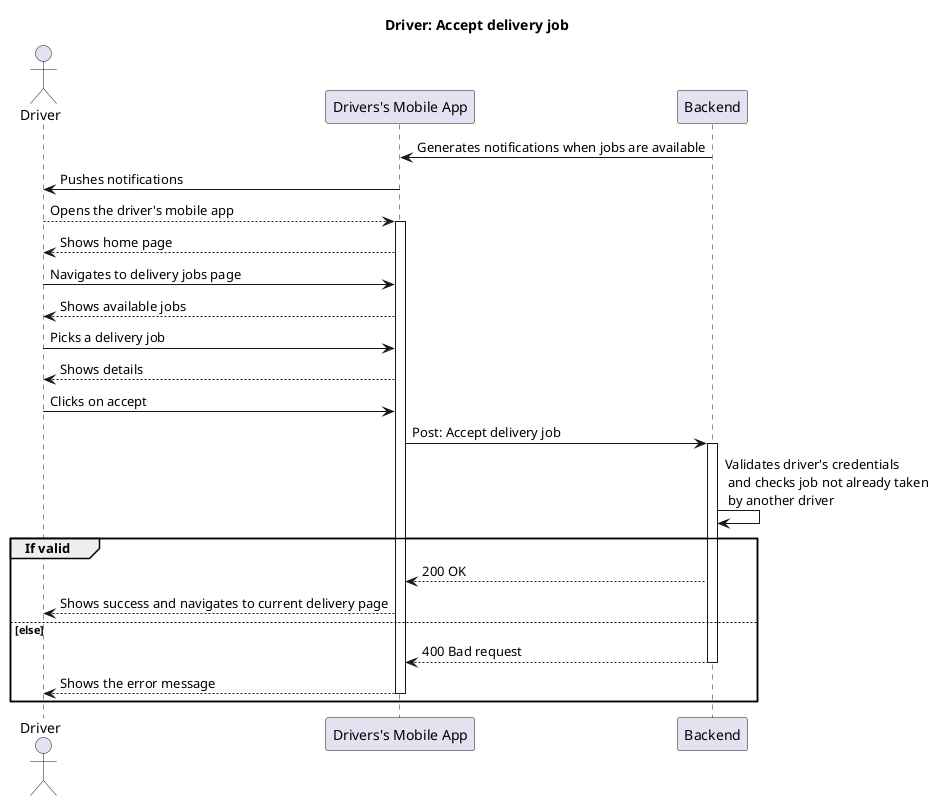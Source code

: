 @startuml

title "Driver: Accept delivery job"

actor Driver as D

participant "Drivers's Mobile App" as App
participant Backend

App <- Backend: Generates notifications when jobs are available
D <- App: Pushes notifications
D --> App ++: Opens the driver's mobile app
D <-- App: Shows home page
D -> App: Navigates to delivery jobs page
D <-- App: Shows available jobs
D -> App: Picks a delivery job
D <-- App: Shows details
D -> App: Clicks on accept
App -> Backend ++: Post: Accept delivery job
Backend -> Backend: Validates driver's credentials \n and checks job not already taken \n by another driver
group If valid
  App <-- Backend: 200 OK
  D <-- App: Shows success and navigates to current delivery page
else else
  App <-- Backend --: 400 Bad request
  D <-- App--: Shows the error message
end

@enduml
